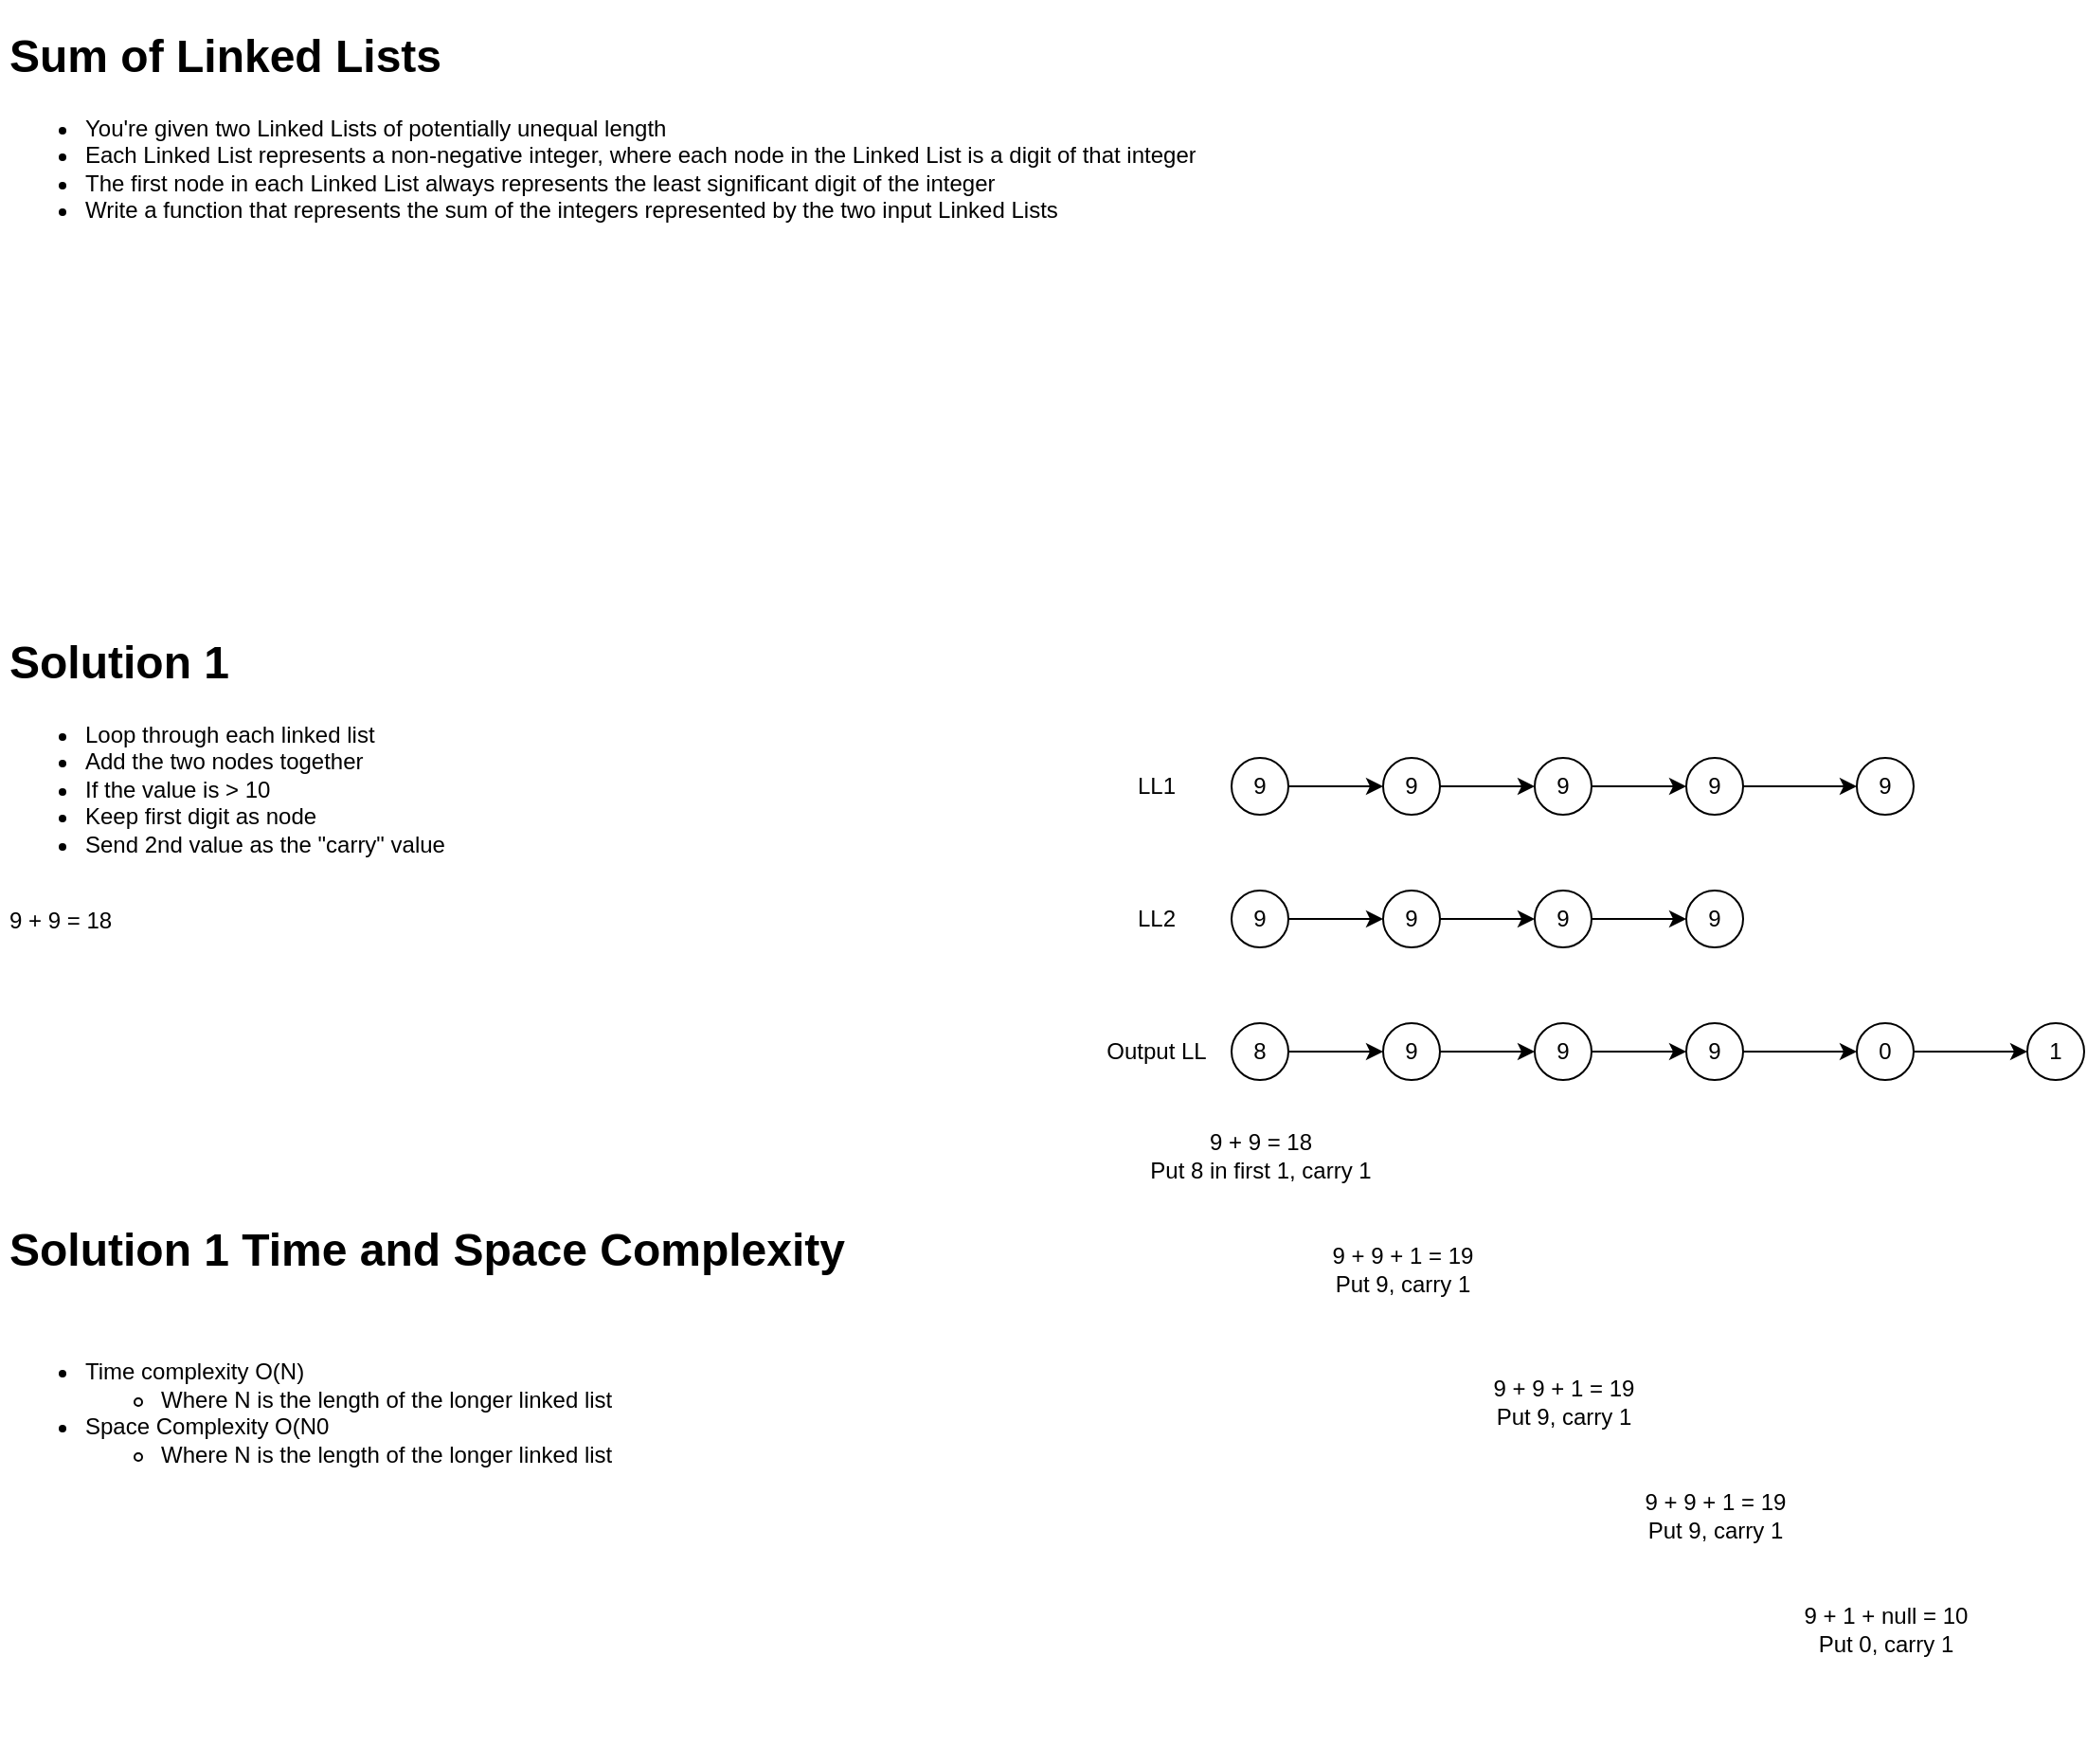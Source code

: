 <mxfile version="20.3.0" type="device"><diagram id="e1Z69P6k7tRDaWpuFabr" name="Page-1"><mxGraphModel dx="1022" dy="857" grid="1" gridSize="10" guides="1" tooltips="1" connect="1" arrows="1" fold="1" page="1" pageScale="1" pageWidth="850" pageHeight="1100" math="0" shadow="0"><root><mxCell id="0"/><mxCell id="1" parent="0"/><mxCell id="NWo4jvxBxv7UrXx1SrbH-1" value="&lt;h1&gt;Sum of Linked Lists&lt;/h1&gt;&lt;p&gt;&lt;/p&gt;&lt;ul&gt;&lt;li&gt;You're given two Linked Lists of potentially unequal length&lt;/li&gt;&lt;li&gt;Each Linked List represents a non-negative integer, where each node in the Linked List is a digit of that integer&lt;/li&gt;&lt;li&gt;The first node in each Linked List always represents the least significant digit of the integer&lt;/li&gt;&lt;li&gt;Write a function that represents the sum of the integers represented by the two input Linked Lists&lt;/li&gt;&lt;/ul&gt;&lt;p&gt;&lt;/p&gt;" style="text;html=1;strokeColor=none;fillColor=none;spacing=5;spacingTop=-20;whiteSpace=wrap;overflow=hidden;rounded=0;" vertex="1" parent="1"><mxGeometry x="10" y="10" width="690" height="220" as="geometry"/></mxCell><mxCell id="NWo4jvxBxv7UrXx1SrbH-2" value="&lt;h1&gt;Solution 1&lt;/h1&gt;&lt;p&gt;&lt;/p&gt;&lt;ul&gt;&lt;li&gt;Loop through each linked list&lt;/li&gt;&lt;li&gt;Add the two nodes together&lt;/li&gt;&lt;li&gt;If the value is &amp;gt; 10&lt;/li&gt;&lt;li&gt;Keep first digit as node&lt;/li&gt;&lt;li&gt;Send 2nd value as the &quot;carry&quot; value&lt;/li&gt;&lt;/ul&gt;&lt;div&gt;&lt;br&gt;&lt;/div&gt;&lt;div&gt;9 + 9 = 18&lt;/div&gt;&lt;p&gt;&lt;/p&gt;" style="text;html=1;strokeColor=none;fillColor=none;spacing=5;spacingTop=-20;whiteSpace=wrap;overflow=hidden;rounded=0;" vertex="1" parent="1"><mxGeometry x="10" y="330" width="430" height="290" as="geometry"/></mxCell><mxCell id="NWo4jvxBxv7UrXx1SrbH-3" value="&lt;h1&gt;Solution 1 Time and Space Complexity&lt;/h1&gt;&lt;div&gt;&lt;br&gt;&lt;/div&gt;&lt;div&gt;&lt;ul&gt;&lt;li&gt;Time complexity O(N)&lt;/li&gt;&lt;ul&gt;&lt;li&gt;Where N is the length of the longer linked list&lt;/li&gt;&lt;/ul&gt;&lt;li&gt;Space Complexity O(N0&lt;/li&gt;&lt;ul&gt;&lt;li&gt;Where N is the length of the longer linked list&lt;/li&gt;&lt;/ul&gt;&lt;/ul&gt;&lt;/div&gt;&lt;p&gt;&lt;br&gt;&lt;/p&gt;" style="text;html=1;strokeColor=none;fillColor=none;spacing=5;spacingTop=-20;whiteSpace=wrap;overflow=hidden;rounded=0;" vertex="1" parent="1"><mxGeometry x="10" y="640" width="470" height="290" as="geometry"/></mxCell><mxCell id="NWo4jvxBxv7UrXx1SrbH-9" value="" style="edgeStyle=orthogonalEdgeStyle;rounded=0;orthogonalLoop=1;jettySize=auto;html=1;" edge="1" parent="1" source="NWo4jvxBxv7UrXx1SrbH-4" target="NWo4jvxBxv7UrXx1SrbH-5"><mxGeometry relative="1" as="geometry"/></mxCell><mxCell id="NWo4jvxBxv7UrXx1SrbH-4" value="9" style="ellipse;whiteSpace=wrap;html=1;aspect=fixed;" vertex="1" parent="1"><mxGeometry x="660" y="400" width="30" height="30" as="geometry"/></mxCell><mxCell id="NWo4jvxBxv7UrXx1SrbH-10" value="" style="edgeStyle=orthogonalEdgeStyle;rounded=0;orthogonalLoop=1;jettySize=auto;html=1;" edge="1" parent="1" source="NWo4jvxBxv7UrXx1SrbH-5" target="NWo4jvxBxv7UrXx1SrbH-7"><mxGeometry relative="1" as="geometry"/></mxCell><mxCell id="NWo4jvxBxv7UrXx1SrbH-5" value="9" style="ellipse;whiteSpace=wrap;html=1;aspect=fixed;" vertex="1" parent="1"><mxGeometry x="740" y="400" width="30" height="30" as="geometry"/></mxCell><mxCell id="NWo4jvxBxv7UrXx1SrbH-12" value="" style="edgeStyle=orthogonalEdgeStyle;rounded=0;orthogonalLoop=1;jettySize=auto;html=1;" edge="1" parent="1" source="NWo4jvxBxv7UrXx1SrbH-6" target="NWo4jvxBxv7UrXx1SrbH-8"><mxGeometry relative="1" as="geometry"/></mxCell><mxCell id="NWo4jvxBxv7UrXx1SrbH-6" value="9" style="ellipse;whiteSpace=wrap;html=1;aspect=fixed;" vertex="1" parent="1"><mxGeometry x="900" y="400" width="30" height="30" as="geometry"/></mxCell><mxCell id="NWo4jvxBxv7UrXx1SrbH-11" value="" style="edgeStyle=orthogonalEdgeStyle;rounded=0;orthogonalLoop=1;jettySize=auto;html=1;" edge="1" parent="1" source="NWo4jvxBxv7UrXx1SrbH-7" target="NWo4jvxBxv7UrXx1SrbH-6"><mxGeometry relative="1" as="geometry"/></mxCell><mxCell id="NWo4jvxBxv7UrXx1SrbH-7" value="9" style="ellipse;whiteSpace=wrap;html=1;aspect=fixed;" vertex="1" parent="1"><mxGeometry x="820" y="400" width="30" height="30" as="geometry"/></mxCell><mxCell id="NWo4jvxBxv7UrXx1SrbH-8" value="9" style="ellipse;whiteSpace=wrap;html=1;aspect=fixed;" vertex="1" parent="1"><mxGeometry x="990" y="400" width="30" height="30" as="geometry"/></mxCell><mxCell id="NWo4jvxBxv7UrXx1SrbH-13" value="" style="edgeStyle=orthogonalEdgeStyle;rounded=0;orthogonalLoop=1;jettySize=auto;html=1;" edge="1" parent="1" source="NWo4jvxBxv7UrXx1SrbH-14" target="NWo4jvxBxv7UrXx1SrbH-16"><mxGeometry relative="1" as="geometry"/></mxCell><mxCell id="NWo4jvxBxv7UrXx1SrbH-14" value="9" style="ellipse;whiteSpace=wrap;html=1;aspect=fixed;" vertex="1" parent="1"><mxGeometry x="660" y="470" width="30" height="30" as="geometry"/></mxCell><mxCell id="NWo4jvxBxv7UrXx1SrbH-15" value="" style="edgeStyle=orthogonalEdgeStyle;rounded=0;orthogonalLoop=1;jettySize=auto;html=1;" edge="1" parent="1" source="NWo4jvxBxv7UrXx1SrbH-16" target="NWo4jvxBxv7UrXx1SrbH-19"><mxGeometry relative="1" as="geometry"/></mxCell><mxCell id="NWo4jvxBxv7UrXx1SrbH-16" value="9" style="ellipse;whiteSpace=wrap;html=1;aspect=fixed;" vertex="1" parent="1"><mxGeometry x="740" y="470" width="30" height="30" as="geometry"/></mxCell><mxCell id="NWo4jvxBxv7UrXx1SrbH-17" value="9" style="ellipse;whiteSpace=wrap;html=1;aspect=fixed;" vertex="1" parent="1"><mxGeometry x="900" y="470" width="30" height="30" as="geometry"/></mxCell><mxCell id="NWo4jvxBxv7UrXx1SrbH-18" value="" style="edgeStyle=orthogonalEdgeStyle;rounded=0;orthogonalLoop=1;jettySize=auto;html=1;" edge="1" parent="1" source="NWo4jvxBxv7UrXx1SrbH-19" target="NWo4jvxBxv7UrXx1SrbH-17"><mxGeometry relative="1" as="geometry"/></mxCell><mxCell id="NWo4jvxBxv7UrXx1SrbH-19" value="9" style="ellipse;whiteSpace=wrap;html=1;aspect=fixed;" vertex="1" parent="1"><mxGeometry x="820" y="470" width="30" height="30" as="geometry"/></mxCell><mxCell id="NWo4jvxBxv7UrXx1SrbH-20" value="" style="edgeStyle=orthogonalEdgeStyle;rounded=0;orthogonalLoop=1;jettySize=auto;html=1;" edge="1" parent="1" source="NWo4jvxBxv7UrXx1SrbH-21" target="NWo4jvxBxv7UrXx1SrbH-23"><mxGeometry relative="1" as="geometry"/></mxCell><mxCell id="NWo4jvxBxv7UrXx1SrbH-21" value="8" style="ellipse;whiteSpace=wrap;html=1;aspect=fixed;" vertex="1" parent="1"><mxGeometry x="660" y="540" width="30" height="30" as="geometry"/></mxCell><mxCell id="NWo4jvxBxv7UrXx1SrbH-22" value="" style="edgeStyle=orthogonalEdgeStyle;rounded=0;orthogonalLoop=1;jettySize=auto;html=1;" edge="1" parent="1" source="NWo4jvxBxv7UrXx1SrbH-23" target="NWo4jvxBxv7UrXx1SrbH-27"><mxGeometry relative="1" as="geometry"/></mxCell><mxCell id="NWo4jvxBxv7UrXx1SrbH-23" value="9" style="ellipse;whiteSpace=wrap;html=1;aspect=fixed;" vertex="1" parent="1"><mxGeometry x="740" y="540" width="30" height="30" as="geometry"/></mxCell><mxCell id="NWo4jvxBxv7UrXx1SrbH-24" value="" style="edgeStyle=orthogonalEdgeStyle;rounded=0;orthogonalLoop=1;jettySize=auto;html=1;" edge="1" parent="1" source="NWo4jvxBxv7UrXx1SrbH-25" target="NWo4jvxBxv7UrXx1SrbH-28"><mxGeometry relative="1" as="geometry"/></mxCell><mxCell id="NWo4jvxBxv7UrXx1SrbH-25" value="9" style="ellipse;whiteSpace=wrap;html=1;aspect=fixed;" vertex="1" parent="1"><mxGeometry x="900" y="540" width="30" height="30" as="geometry"/></mxCell><mxCell id="NWo4jvxBxv7UrXx1SrbH-26" value="" style="edgeStyle=orthogonalEdgeStyle;rounded=0;orthogonalLoop=1;jettySize=auto;html=1;" edge="1" parent="1" source="NWo4jvxBxv7UrXx1SrbH-27" target="NWo4jvxBxv7UrXx1SrbH-25"><mxGeometry relative="1" as="geometry"/></mxCell><mxCell id="NWo4jvxBxv7UrXx1SrbH-27" value="9" style="ellipse;whiteSpace=wrap;html=1;aspect=fixed;" vertex="1" parent="1"><mxGeometry x="820" y="540" width="30" height="30" as="geometry"/></mxCell><mxCell id="NWo4jvxBxv7UrXx1SrbH-38" value="" style="edgeStyle=orthogonalEdgeStyle;rounded=0;orthogonalLoop=1;jettySize=auto;html=1;" edge="1" parent="1" source="NWo4jvxBxv7UrXx1SrbH-28" target="NWo4jvxBxv7UrXx1SrbH-37"><mxGeometry relative="1" as="geometry"/></mxCell><mxCell id="NWo4jvxBxv7UrXx1SrbH-28" value="0" style="ellipse;whiteSpace=wrap;html=1;aspect=fixed;" vertex="1" parent="1"><mxGeometry x="990" y="540" width="30" height="30" as="geometry"/></mxCell><mxCell id="NWo4jvxBxv7UrXx1SrbH-29" value="LL1" style="text;html=1;align=center;verticalAlign=middle;resizable=0;points=[];autosize=1;strokeColor=none;fillColor=none;" vertex="1" parent="1"><mxGeometry x="600" y="400" width="40" height="30" as="geometry"/></mxCell><mxCell id="NWo4jvxBxv7UrXx1SrbH-30" value="LL2" style="text;html=1;align=center;verticalAlign=middle;resizable=0;points=[];autosize=1;strokeColor=none;fillColor=none;" vertex="1" parent="1"><mxGeometry x="600" y="470" width="40" height="30" as="geometry"/></mxCell><mxCell id="NWo4jvxBxv7UrXx1SrbH-31" value="Output LL" style="text;html=1;align=center;verticalAlign=middle;resizable=0;points=[];autosize=1;strokeColor=none;fillColor=none;" vertex="1" parent="1"><mxGeometry x="580" y="540" width="80" height="30" as="geometry"/></mxCell><mxCell id="NWo4jvxBxv7UrXx1SrbH-32" value="9 + 9 = 18&lt;br&gt;Put 8 in first 1, carry 1" style="text;html=1;align=center;verticalAlign=middle;resizable=0;points=[];autosize=1;strokeColor=none;fillColor=none;" vertex="1" parent="1"><mxGeometry x="605" y="590" width="140" height="40" as="geometry"/></mxCell><mxCell id="NWo4jvxBxv7UrXx1SrbH-33" value="9 + 9 + 1 = 19&lt;br&gt;Put 9, carry 1" style="text;html=1;align=center;verticalAlign=middle;resizable=0;points=[];autosize=1;strokeColor=none;fillColor=none;" vertex="1" parent="1"><mxGeometry x="700" y="650" width="100" height="40" as="geometry"/></mxCell><mxCell id="NWo4jvxBxv7UrXx1SrbH-34" value="9 + 9 + 1 = 19&lt;br&gt;Put 9, carry 1" style="text;html=1;align=center;verticalAlign=middle;resizable=0;points=[];autosize=1;strokeColor=none;fillColor=none;" vertex="1" parent="1"><mxGeometry x="785" y="720" width="100" height="40" as="geometry"/></mxCell><mxCell id="NWo4jvxBxv7UrXx1SrbH-35" value="9 + 9 + 1 = 19&lt;br&gt;Put 9, carry 1" style="text;html=1;align=center;verticalAlign=middle;resizable=0;points=[];autosize=1;strokeColor=none;fillColor=none;" vertex="1" parent="1"><mxGeometry x="865" y="780" width="100" height="40" as="geometry"/></mxCell><mxCell id="NWo4jvxBxv7UrXx1SrbH-36" value="9 + 1 + null = 10&lt;br&gt;Put 0, carry 1" style="text;html=1;align=center;verticalAlign=middle;resizable=0;points=[];autosize=1;strokeColor=none;fillColor=none;" vertex="1" parent="1"><mxGeometry x="950" y="840" width="110" height="40" as="geometry"/></mxCell><mxCell id="NWo4jvxBxv7UrXx1SrbH-37" value="1" style="ellipse;whiteSpace=wrap;html=1;aspect=fixed;" vertex="1" parent="1"><mxGeometry x="1080" y="540" width="30" height="30" as="geometry"/></mxCell></root></mxGraphModel></diagram></mxfile>